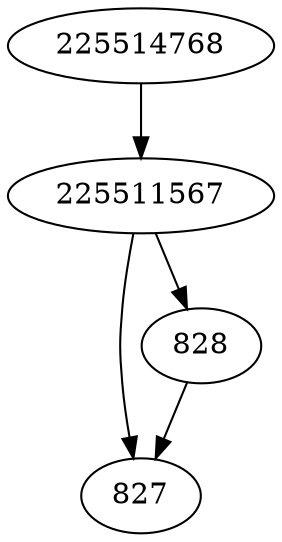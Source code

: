 strict digraph  {
225514768;
827;
828;
225511567;
225514768 -> 225511567;
828 -> 827;
225511567 -> 827;
225511567 -> 828;
}
